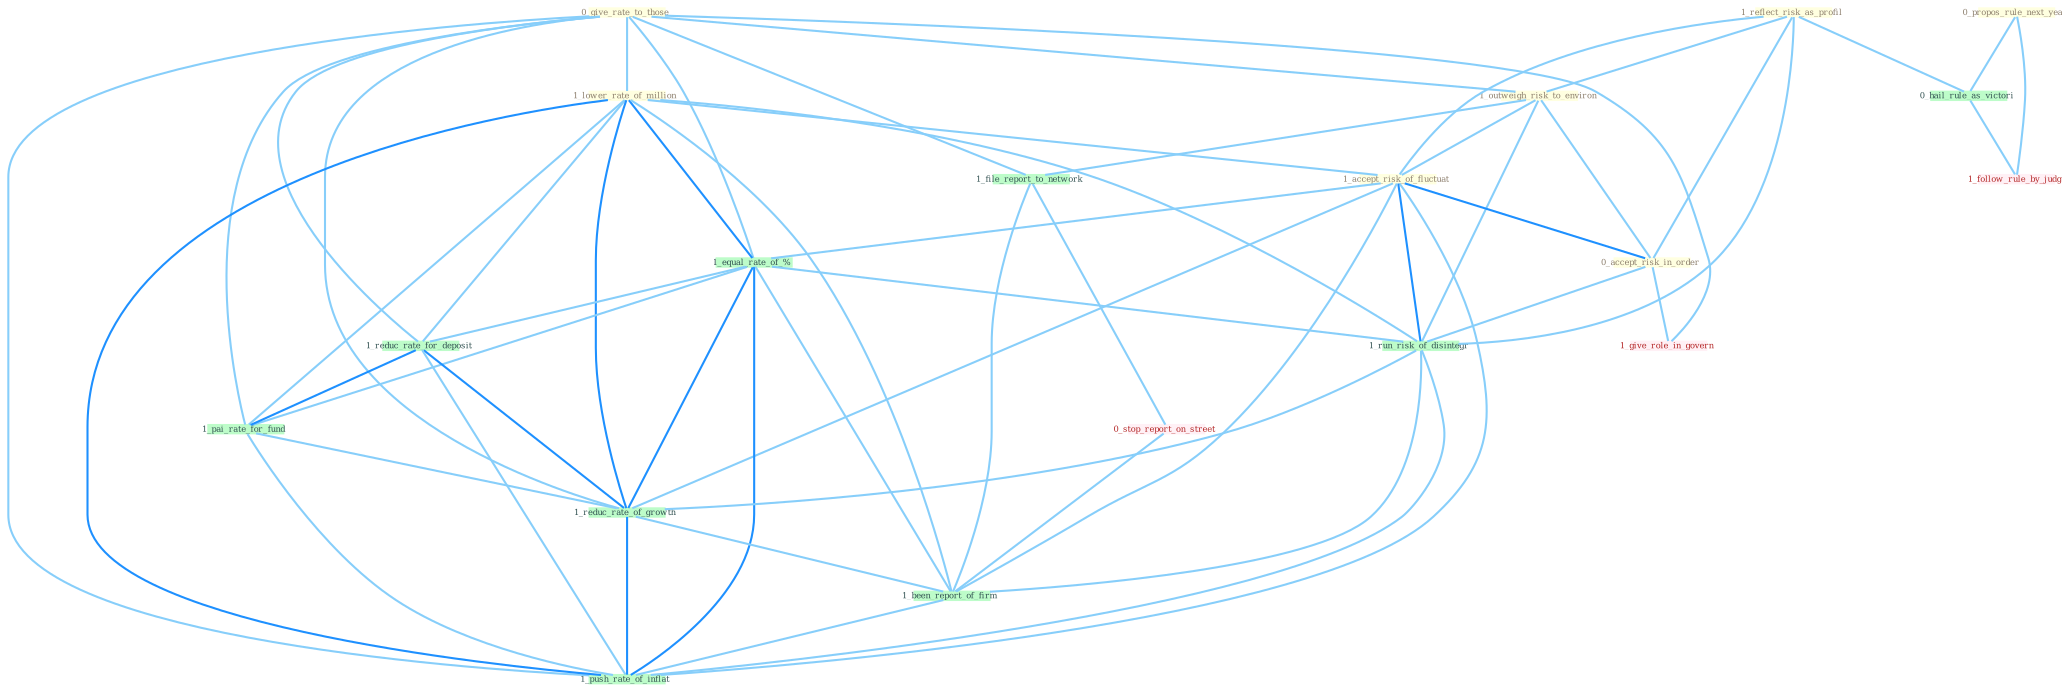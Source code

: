Graph G{ 
    node
    [shape=polygon,style=filled,width=.5,height=.06,color="#BDFCC9",fixedsize=true,fontsize=4,
    fontcolor="#2f4f4f"];
    {node
    [color="#ffffe0", fontcolor="#8b7d6b"] "0_give_rate_to_those " "1_reflect_risk_as_profil " "1_outweigh_risk_to_environ " "1_lower_rate_of_million " "1_accept_risk_of_fluctuat " "0_accept_risk_in_order " "0_propos_rule_next_year "}
{node [color="#fff0f5", fontcolor="#b22222"] "0_stop_report_on_street " "1_give_role_in_govern " "1_follow_rule_by_judg "}
edge [color="#B0E2FF"];

	"0_give_rate_to_those " -- "1_outweigh_risk_to_environ " [w="1", color="#87cefa" ];
	"0_give_rate_to_those " -- "1_lower_rate_of_million " [w="1", color="#87cefa" ];
	"0_give_rate_to_those " -- "1_file_report_to_network " [w="1", color="#87cefa" ];
	"0_give_rate_to_those " -- "1_equal_rate_of_% " [w="1", color="#87cefa" ];
	"0_give_rate_to_those " -- "1_reduc_rate_for_deposit " [w="1", color="#87cefa" ];
	"0_give_rate_to_those " -- "1_give_role_in_govern " [w="1", color="#87cefa" ];
	"0_give_rate_to_those " -- "1_pai_rate_for_fund " [w="1", color="#87cefa" ];
	"0_give_rate_to_those " -- "1_reduc_rate_of_growth " [w="1", color="#87cefa" ];
	"0_give_rate_to_those " -- "1_push_rate_of_inflat " [w="1", color="#87cefa" ];
	"1_reflect_risk_as_profil " -- "1_outweigh_risk_to_environ " [w="1", color="#87cefa" ];
	"1_reflect_risk_as_profil " -- "1_accept_risk_of_fluctuat " [w="1", color="#87cefa" ];
	"1_reflect_risk_as_profil " -- "0_accept_risk_in_order " [w="1", color="#87cefa" ];
	"1_reflect_risk_as_profil " -- "0_hail_rule_as_victori " [w="1", color="#87cefa" ];
	"1_reflect_risk_as_profil " -- "1_run_risk_of_disintegr " [w="1", color="#87cefa" ];
	"1_outweigh_risk_to_environ " -- "1_accept_risk_of_fluctuat " [w="1", color="#87cefa" ];
	"1_outweigh_risk_to_environ " -- "0_accept_risk_in_order " [w="1", color="#87cefa" ];
	"1_outweigh_risk_to_environ " -- "1_file_report_to_network " [w="1", color="#87cefa" ];
	"1_outweigh_risk_to_environ " -- "1_run_risk_of_disintegr " [w="1", color="#87cefa" ];
	"1_lower_rate_of_million " -- "1_accept_risk_of_fluctuat " [w="1", color="#87cefa" ];
	"1_lower_rate_of_million " -- "1_equal_rate_of_% " [w="2", color="#1e90ff" , len=0.8];
	"1_lower_rate_of_million " -- "1_reduc_rate_for_deposit " [w="1", color="#87cefa" ];
	"1_lower_rate_of_million " -- "1_pai_rate_for_fund " [w="1", color="#87cefa" ];
	"1_lower_rate_of_million " -- "1_run_risk_of_disintegr " [w="1", color="#87cefa" ];
	"1_lower_rate_of_million " -- "1_reduc_rate_of_growth " [w="2", color="#1e90ff" , len=0.8];
	"1_lower_rate_of_million " -- "1_been_report_of_firm " [w="1", color="#87cefa" ];
	"1_lower_rate_of_million " -- "1_push_rate_of_inflat " [w="2", color="#1e90ff" , len=0.8];
	"1_accept_risk_of_fluctuat " -- "0_accept_risk_in_order " [w="2", color="#1e90ff" , len=0.8];
	"1_accept_risk_of_fluctuat " -- "1_equal_rate_of_% " [w="1", color="#87cefa" ];
	"1_accept_risk_of_fluctuat " -- "1_run_risk_of_disintegr " [w="2", color="#1e90ff" , len=0.8];
	"1_accept_risk_of_fluctuat " -- "1_reduc_rate_of_growth " [w="1", color="#87cefa" ];
	"1_accept_risk_of_fluctuat " -- "1_been_report_of_firm " [w="1", color="#87cefa" ];
	"1_accept_risk_of_fluctuat " -- "1_push_rate_of_inflat " [w="1", color="#87cefa" ];
	"0_accept_risk_in_order " -- "1_give_role_in_govern " [w="1", color="#87cefa" ];
	"0_accept_risk_in_order " -- "1_run_risk_of_disintegr " [w="1", color="#87cefa" ];
	"0_propos_rule_next_year " -- "0_hail_rule_as_victori " [w="1", color="#87cefa" ];
	"0_propos_rule_next_year " -- "1_follow_rule_by_judg " [w="1", color="#87cefa" ];
	"1_file_report_to_network " -- "0_stop_report_on_street " [w="1", color="#87cefa" ];
	"1_file_report_to_network " -- "1_been_report_of_firm " [w="1", color="#87cefa" ];
	"1_equal_rate_of_% " -- "1_reduc_rate_for_deposit " [w="1", color="#87cefa" ];
	"1_equal_rate_of_% " -- "1_pai_rate_for_fund " [w="1", color="#87cefa" ];
	"1_equal_rate_of_% " -- "1_run_risk_of_disintegr " [w="1", color="#87cefa" ];
	"1_equal_rate_of_% " -- "1_reduc_rate_of_growth " [w="2", color="#1e90ff" , len=0.8];
	"1_equal_rate_of_% " -- "1_been_report_of_firm " [w="1", color="#87cefa" ];
	"1_equal_rate_of_% " -- "1_push_rate_of_inflat " [w="2", color="#1e90ff" , len=0.8];
	"0_stop_report_on_street " -- "1_been_report_of_firm " [w="1", color="#87cefa" ];
	"1_reduc_rate_for_deposit " -- "1_pai_rate_for_fund " [w="2", color="#1e90ff" , len=0.8];
	"1_reduc_rate_for_deposit " -- "1_reduc_rate_of_growth " [w="2", color="#1e90ff" , len=0.8];
	"1_reduc_rate_for_deposit " -- "1_push_rate_of_inflat " [w="1", color="#87cefa" ];
	"1_pai_rate_for_fund " -- "1_reduc_rate_of_growth " [w="1", color="#87cefa" ];
	"1_pai_rate_for_fund " -- "1_push_rate_of_inflat " [w="1", color="#87cefa" ];
	"0_hail_rule_as_victori " -- "1_follow_rule_by_judg " [w="1", color="#87cefa" ];
	"1_run_risk_of_disintegr " -- "1_reduc_rate_of_growth " [w="1", color="#87cefa" ];
	"1_run_risk_of_disintegr " -- "1_been_report_of_firm " [w="1", color="#87cefa" ];
	"1_run_risk_of_disintegr " -- "1_push_rate_of_inflat " [w="1", color="#87cefa" ];
	"1_reduc_rate_of_growth " -- "1_been_report_of_firm " [w="1", color="#87cefa" ];
	"1_reduc_rate_of_growth " -- "1_push_rate_of_inflat " [w="2", color="#1e90ff" , len=0.8];
	"1_been_report_of_firm " -- "1_push_rate_of_inflat " [w="1", color="#87cefa" ];
}